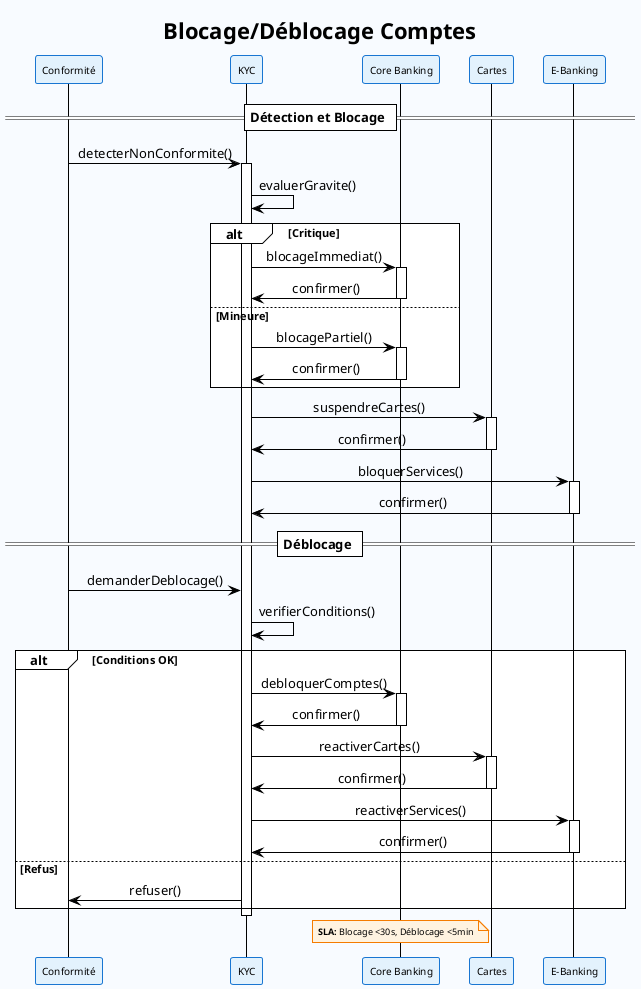@startuml Sequence_BlocageComptes
!theme plain
skinparam backgroundColor #F8FBFF
skinparam participant {
    BackgroundColor #E3F2FD
    BorderColor #1976D2
    FontSize 10
}
skinparam note {
    BackgroundColor #FFF3E0
    BorderColor #F57C00
    FontSize 9
}
skinparam sequenceMessageAlign center
skinparam maxMessageSize 80

title Blocage/Déblocage Comptes

participant "Conformité" as C
participant "KYC" as K
participant "Core Banking" as A
participant "Cartes" as CR
participant "E-Banking" as E

== Détection et Blocage ==

C -> K: detecterNonConformite()
activate K

K -> K: evaluerGravite()

alt Critique
    K -> A: blocageImmediat()
    activate A
    A -> K: confirmer()
    deactivate A
else Mineure
    K -> A: blocagePartiel()
    activate A
    A -> K: confirmer()
    deactivate A
end

K -> CR: suspendreCartes()
activate CR
CR -> K: confirmer()
deactivate CR

K -> E: bloquerServices()
activate E
E -> K: confirmer()
deactivate E

== Déblocage ==

C -> K: demanderDeblocage()

K -> K: verifierConditions()

alt Conditions OK
    K -> A: debloquerComptes()
    activate A
    A -> K: confirmer()
    deactivate A
    
    K -> CR: reactiverCartes()
    activate CR
    CR -> K: confirmer()
    deactivate CR
    
    K -> E: reactiverServices()
    activate E
    E -> K: confirmer()
    deactivate E
else Refus
    K -> C: refuser()
end

deactivate K

note over A
**SLA:** Blocage <30s, Déblocage <5min
end note

@enduml
